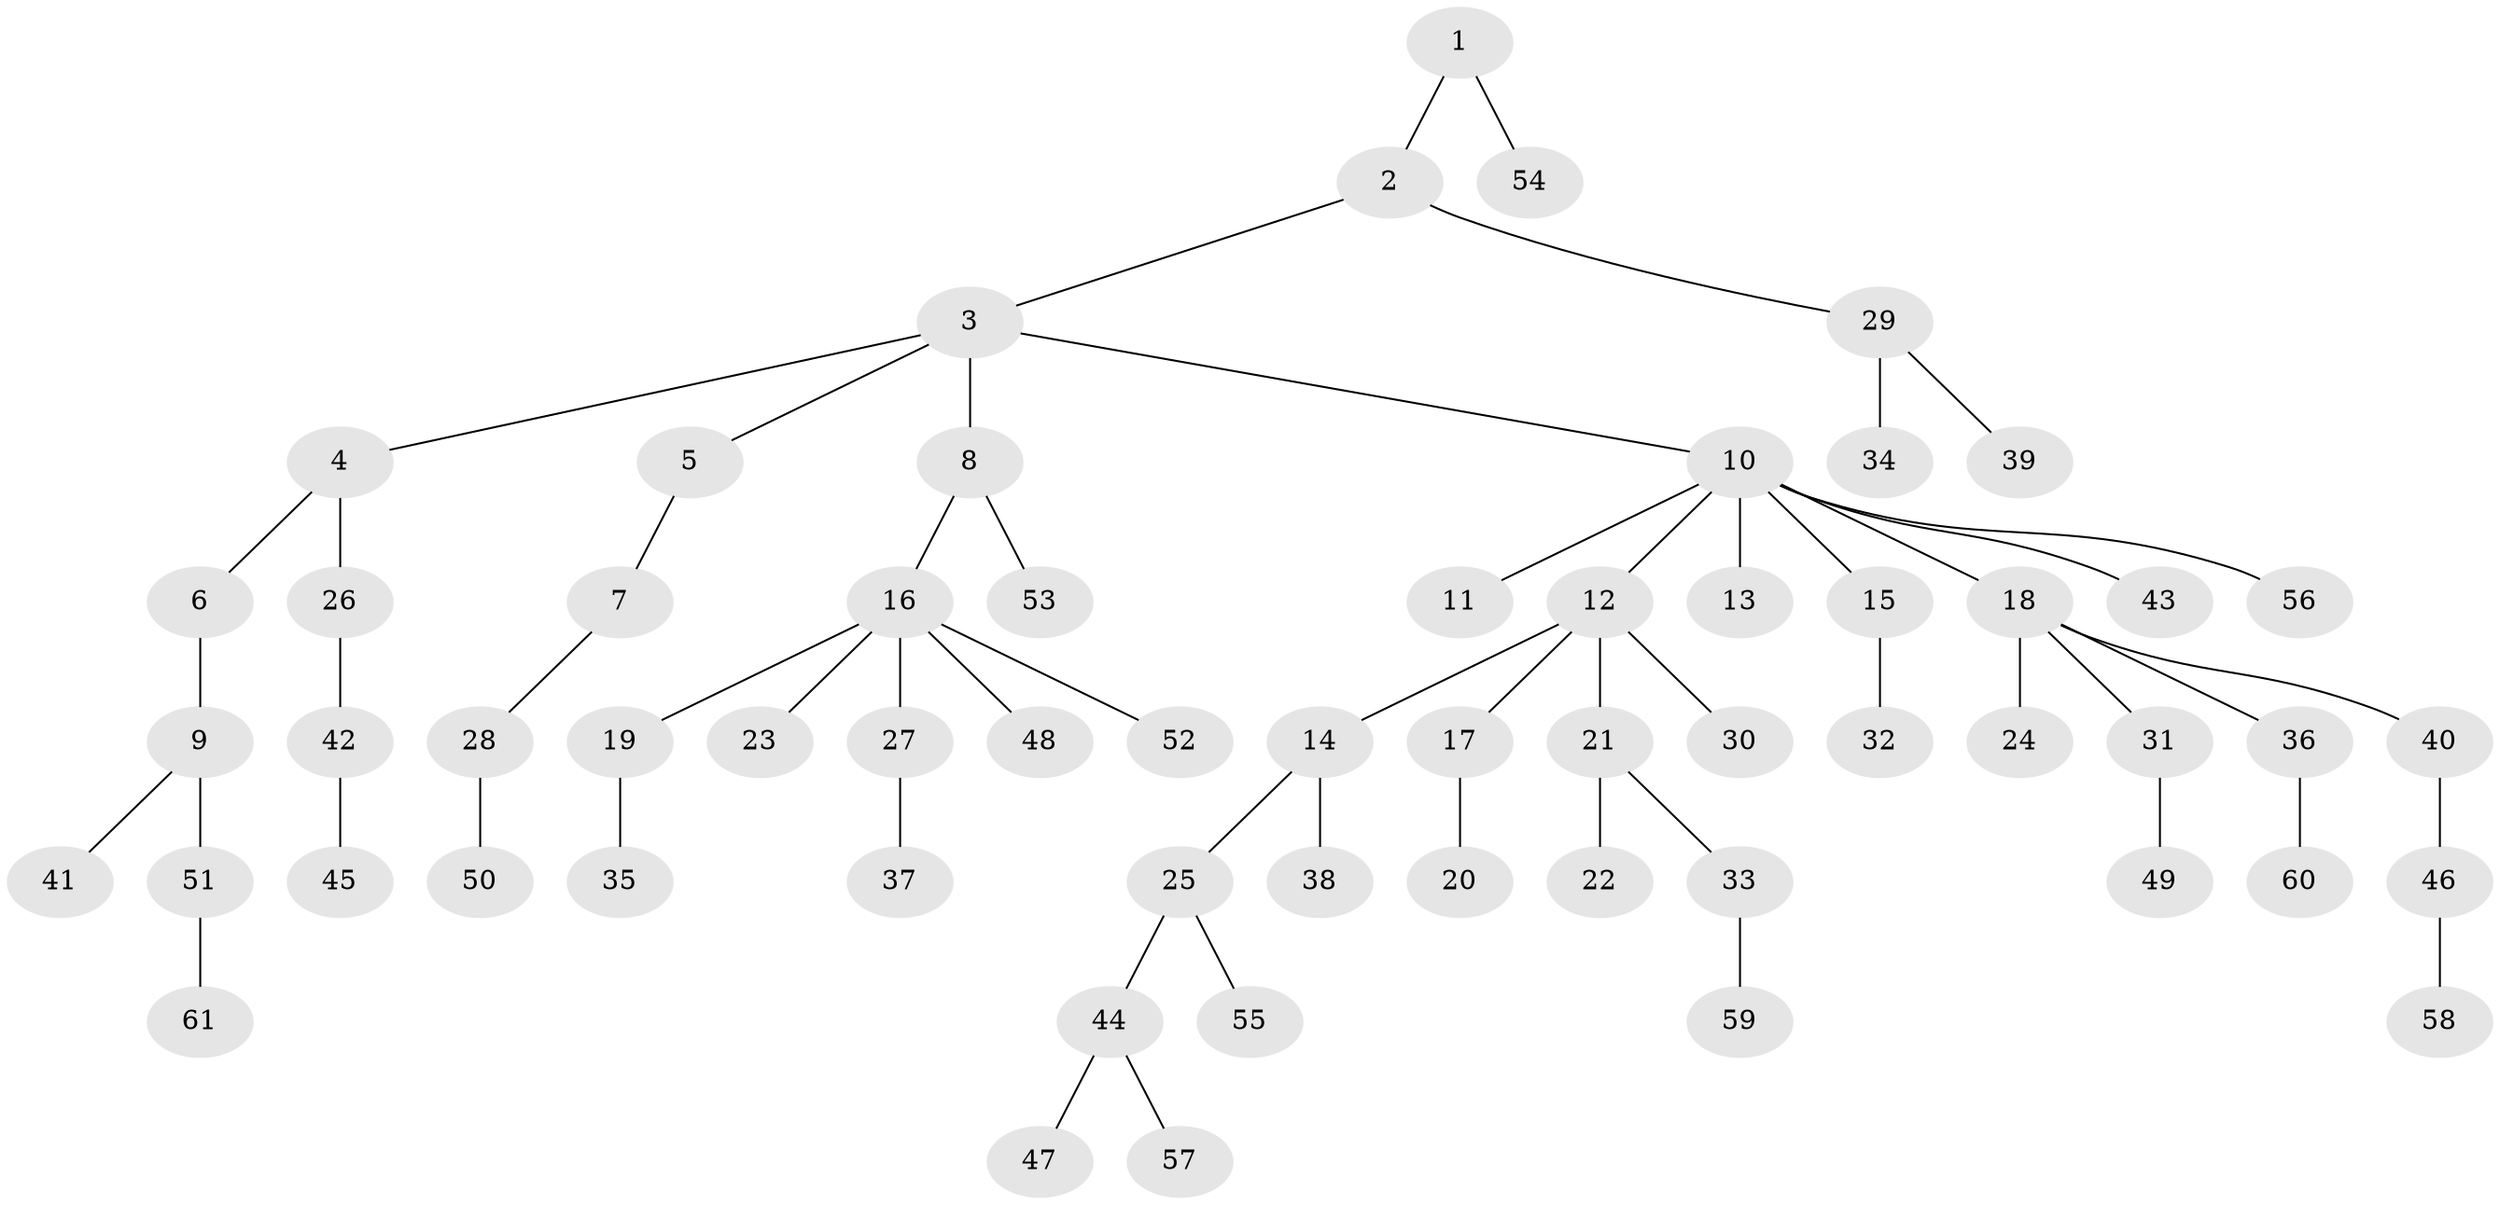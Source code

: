// coarse degree distribution, {2: 0.32, 5: 0.04, 3: 0.16, 1: 0.44, 4: 0.04}
// Generated by graph-tools (version 1.1) at 2025/51/03/04/25 22:51:44]
// undirected, 61 vertices, 60 edges
graph export_dot {
  node [color=gray90,style=filled];
  1;
  2;
  3;
  4;
  5;
  6;
  7;
  8;
  9;
  10;
  11;
  12;
  13;
  14;
  15;
  16;
  17;
  18;
  19;
  20;
  21;
  22;
  23;
  24;
  25;
  26;
  27;
  28;
  29;
  30;
  31;
  32;
  33;
  34;
  35;
  36;
  37;
  38;
  39;
  40;
  41;
  42;
  43;
  44;
  45;
  46;
  47;
  48;
  49;
  50;
  51;
  52;
  53;
  54;
  55;
  56;
  57;
  58;
  59;
  60;
  61;
  1 -- 2;
  1 -- 54;
  2 -- 3;
  2 -- 29;
  3 -- 4;
  3 -- 5;
  3 -- 8;
  3 -- 10;
  4 -- 6;
  4 -- 26;
  5 -- 7;
  6 -- 9;
  7 -- 28;
  8 -- 16;
  8 -- 53;
  9 -- 41;
  9 -- 51;
  10 -- 11;
  10 -- 12;
  10 -- 13;
  10 -- 15;
  10 -- 18;
  10 -- 43;
  10 -- 56;
  12 -- 14;
  12 -- 17;
  12 -- 21;
  12 -- 30;
  14 -- 25;
  14 -- 38;
  15 -- 32;
  16 -- 19;
  16 -- 23;
  16 -- 27;
  16 -- 48;
  16 -- 52;
  17 -- 20;
  18 -- 24;
  18 -- 31;
  18 -- 36;
  18 -- 40;
  19 -- 35;
  21 -- 22;
  21 -- 33;
  25 -- 44;
  25 -- 55;
  26 -- 42;
  27 -- 37;
  28 -- 50;
  29 -- 34;
  29 -- 39;
  31 -- 49;
  33 -- 59;
  36 -- 60;
  40 -- 46;
  42 -- 45;
  44 -- 47;
  44 -- 57;
  46 -- 58;
  51 -- 61;
}
